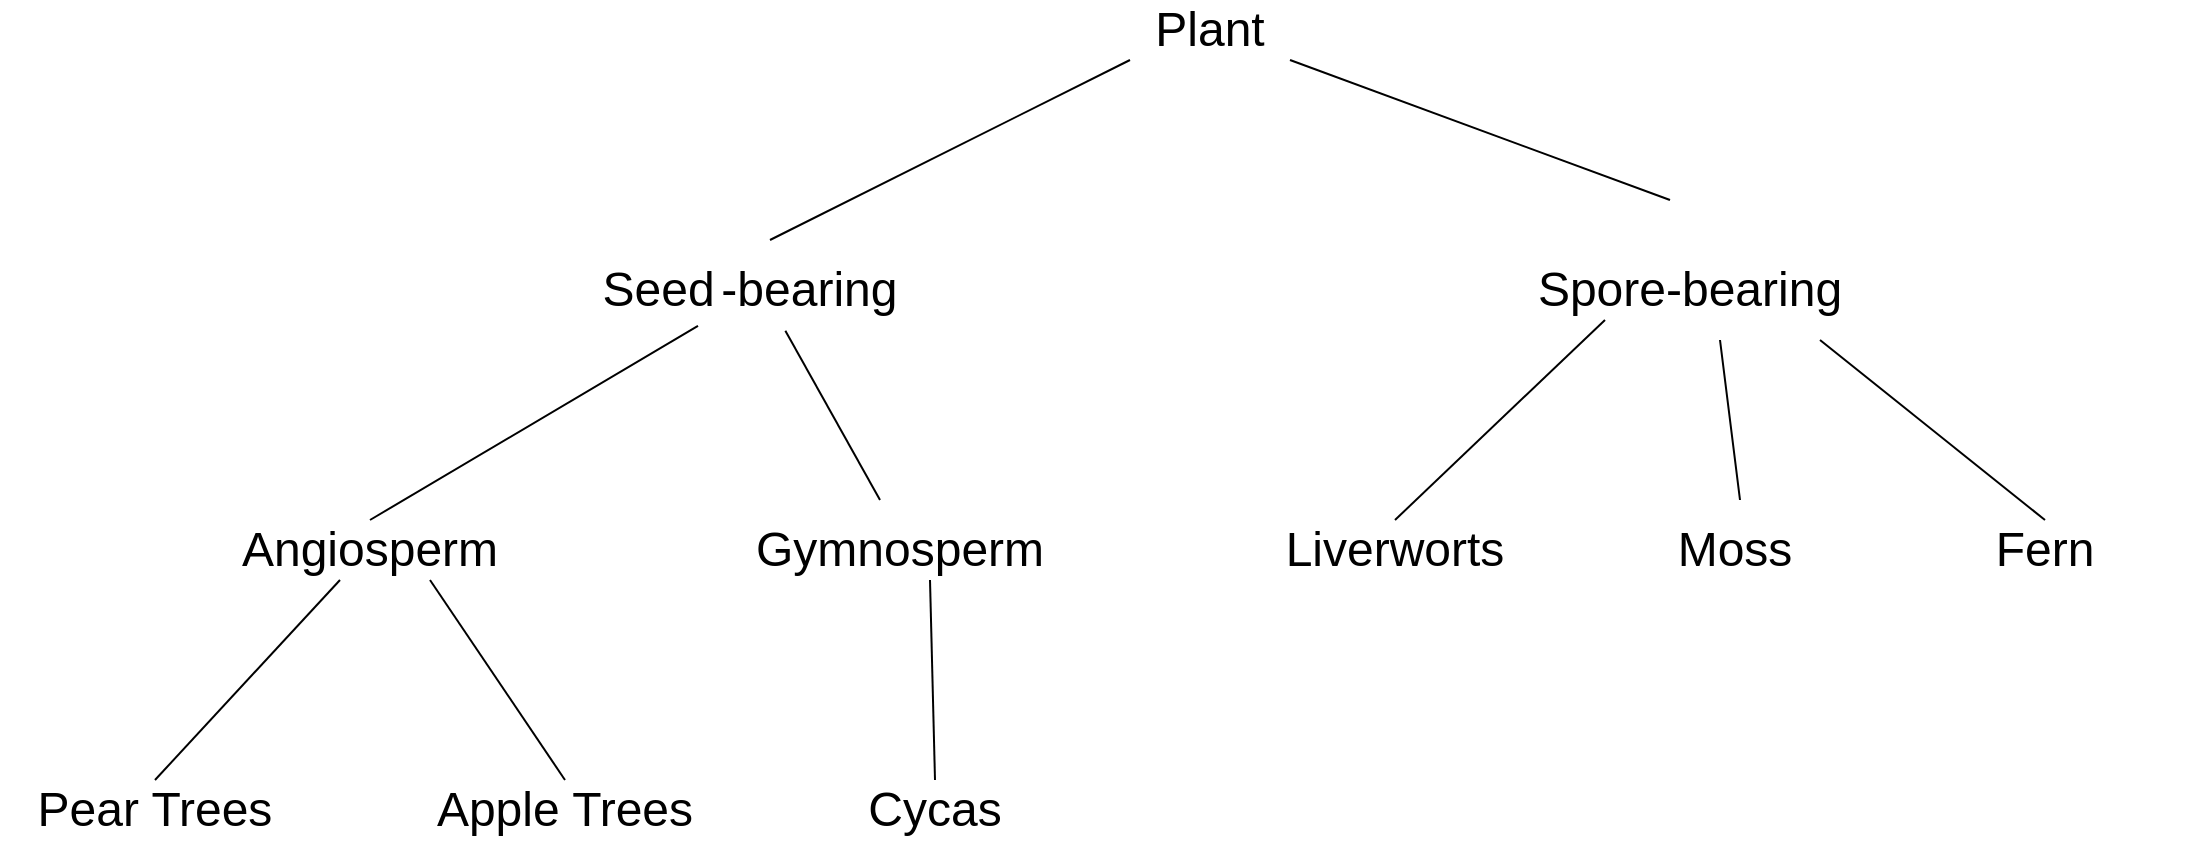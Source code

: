 <mxfile version="24.6.5" type="google">
  <diagram name="Page-1" id="mc7ouhuyK3qoyrqMmPpB">
    <mxGraphModel grid="1" page="1" gridSize="10" guides="1" tooltips="1" connect="1" arrows="1" fold="1" pageScale="1" pageWidth="1200" pageHeight="1600" math="0" shadow="0">
      <root>
        <mxCell id="0" />
        <mxCell id="1" parent="0" />
        <mxCell id="odnZHVul3WYB3OMLnSqF-1" value="&lt;font style=&quot;font-size: 24px;&quot;&gt;Plant&lt;/font&gt;" style="text;html=1;align=center;verticalAlign=middle;whiteSpace=wrap;rounded=0;" vertex="1" parent="1">
          <mxGeometry x="675" y="150" width="60" height="30" as="geometry" />
        </mxCell>
        <mxCell id="odnZHVul3WYB3OMLnSqF-2" value="&lt;font style=&quot;font-size: 24px;&quot;&gt;Angiosperm&lt;/font&gt;" style="text;html=1;align=center;verticalAlign=middle;whiteSpace=wrap;rounded=0;" vertex="1" parent="1">
          <mxGeometry x="255" y="410" width="60" height="30" as="geometry" />
        </mxCell>
        <mxCell id="odnZHVul3WYB3OMLnSqF-3" value="&lt;font style=&quot;font-size: 24px;&quot;&gt;Gymnosperm&lt;/font&gt;" style="text;html=1;align=center;verticalAlign=middle;whiteSpace=wrap;rounded=0;" vertex="1" parent="1">
          <mxGeometry x="520" y="410" width="60" height="30" as="geometry" />
        </mxCell>
        <mxCell id="V-0p3fVZk9utnxFeKywN-9" value="&lt;span style=&quot;font-size: 24px;&quot;&gt;Pear Trees&lt;/span&gt;" style="text;html=1;align=center;verticalAlign=middle;whiteSpace=wrap;rounded=0;" vertex="1" parent="1">
          <mxGeometry x="100" y="540" width="155" height="30" as="geometry" />
        </mxCell>
        <mxCell id="V-0p3fVZk9utnxFeKywN-10" value="&lt;span style=&quot;font-size: 24px;&quot;&gt;Apple Trees&lt;/span&gt;" style="text;html=1;align=center;verticalAlign=middle;whiteSpace=wrap;rounded=0;" vertex="1" parent="1">
          <mxGeometry x="305" y="540" width="155" height="30" as="geometry" />
        </mxCell>
        <mxCell id="odnZHVul3WYB3OMLnSqF-23" value="" style="endArrow=none;html=1;rounded=0;" edge="1" parent="1">
          <mxGeometry width="50" height="50" relative="1" as="geometry">
            <mxPoint x="485" y="270" as="sourcePoint" />
            <mxPoint x="665" y="180" as="targetPoint" />
          </mxGeometry>
        </mxCell>
        <mxCell id="V-0p3fVZk9utnxFeKywN-11" value="" style="endArrow=none;html=1;rounded=0;exitX=0.5;exitY=0;exitDx=0;exitDy=0;entryX=0.25;entryY=1;entryDx=0;entryDy=0;" edge="1" parent="1" source="V-0p3fVZk9utnxFeKywN-9" target="odnZHVul3WYB3OMLnSqF-2">
          <mxGeometry width="50" height="50" relative="1" as="geometry">
            <mxPoint x="475" y="440" as="sourcePoint" />
            <mxPoint x="525" y="390" as="targetPoint" />
          </mxGeometry>
        </mxCell>
        <mxCell id="V-0p3fVZk9utnxFeKywN-13" value="" style="endArrow=none;html=1;rounded=0;entryX=1;entryY=1;entryDx=0;entryDy=0;exitX=0.5;exitY=0;exitDx=0;exitDy=0;" edge="1" parent="1" source="V-0p3fVZk9utnxFeKywN-10" target="odnZHVul3WYB3OMLnSqF-2">
          <mxGeometry width="50" height="50" relative="1" as="geometry">
            <mxPoint x="475" y="550" as="sourcePoint" />
            <mxPoint x="525" y="500" as="targetPoint" />
          </mxGeometry>
        </mxCell>
        <mxCell id="odnZHVul3WYB3OMLnSqF-24" value="" style="endArrow=none;html=1;rounded=0;" edge="1" parent="1">
          <mxGeometry width="50" height="50" relative="1" as="geometry">
            <mxPoint x="745" y="180" as="sourcePoint" />
            <mxPoint x="935" y="250" as="targetPoint" />
          </mxGeometry>
        </mxCell>
        <mxCell id="V-0p3fVZk9utnxFeKywN-14" value="" style="endArrow=none;html=1;rounded=0;entryX=0.75;entryY=1;entryDx=0;entryDy=0;exitX=0.5;exitY=0;exitDx=0;exitDy=0;" edge="1" parent="1" source="V-0p3fVZk9utnxFeKywN-15" target="odnZHVul3WYB3OMLnSqF-3">
          <mxGeometry width="50" height="50" relative="1" as="geometry">
            <mxPoint x="500" y="520" as="sourcePoint" />
            <mxPoint x="510" y="500" as="targetPoint" />
          </mxGeometry>
        </mxCell>
        <mxCell id="V-0p3fVZk9utnxFeKywN-15" value="&lt;span style=&quot;font-size: 24px;&quot;&gt;Cycas&lt;/span&gt;" style="text;html=1;align=center;verticalAlign=middle;whiteSpace=wrap;rounded=0;" vertex="1" parent="1">
          <mxGeometry x="490" y="540" width="155" height="30" as="geometry" />
        </mxCell>
        <mxCell id="hJu-uhawQqHCtF6-Uh9h-1" value="&lt;font style=&quot;font-size: 24px;&quot;&gt;Spore-bearing&lt;/font&gt;" style="text;html=1;align=center;verticalAlign=middle;whiteSpace=wrap;rounded=0;" vertex="1" parent="1">
          <mxGeometry x="860" y="280" width="170" height="30" as="geometry" />
        </mxCell>
        <mxCell id="hJu-uhawQqHCtF6-Uh9h-3" value="&lt;font style=&quot;font-size: 24px;&quot;&gt;Seed&lt;/font&gt;&amp;nbsp;&lt;span style=&quot;font-size: 24px;&quot;&gt;-bearing&lt;/span&gt;" style="text;html=1;align=center;verticalAlign=middle;whiteSpace=wrap;rounded=0;" vertex="1" parent="1">
          <mxGeometry x="390" y="280" width="170" height="30" as="geometry" />
        </mxCell>
        <mxCell id="hJu-uhawQqHCtF6-Uh9h-6" value="" style="endArrow=none;html=1;rounded=0;entryX=0.347;entryY=1.098;entryDx=0;entryDy=0;entryPerimeter=0;exitX=0.5;exitY=0;exitDx=0;exitDy=0;" edge="1" parent="1" source="odnZHVul3WYB3OMLnSqF-2" target="hJu-uhawQqHCtF6-Uh9h-3">
          <mxGeometry width="50" height="50" relative="1" as="geometry">
            <mxPoint x="630" y="520" as="sourcePoint" />
            <mxPoint x="680" y="470" as="targetPoint" />
          </mxGeometry>
        </mxCell>
        <mxCell id="hJu-uhawQqHCtF6-Uh9h-7" value="" style="endArrow=none;html=1;rounded=0;entryX=0.604;entryY=1.179;entryDx=0;entryDy=0;entryPerimeter=0;" edge="1" parent="1" target="hJu-uhawQqHCtF6-Uh9h-3">
          <mxGeometry width="50" height="50" relative="1" as="geometry">
            <mxPoint x="540" y="400" as="sourcePoint" />
            <mxPoint x="680" y="470" as="targetPoint" />
          </mxGeometry>
        </mxCell>
        <mxCell id="hJu-uhawQqHCtF6-Uh9h-8" value="&lt;span style=&quot;font-size: 24px;&quot;&gt;Fern&lt;/span&gt;" style="text;html=1;align=center;verticalAlign=middle;whiteSpace=wrap;rounded=0;" vertex="1" parent="1">
          <mxGeometry x="1045" y="410" width="155" height="30" as="geometry" />
        </mxCell>
        <mxCell id="hJu-uhawQqHCtF6-Uh9h-9" value="" style="endArrow=none;html=1;rounded=0;exitX=0.5;exitY=0;exitDx=0;exitDy=0;" edge="1" parent="1" source="hJu-uhawQqHCtF6-Uh9h-8">
          <mxGeometry width="50" height="50" relative="1" as="geometry">
            <mxPoint x="630" y="520" as="sourcePoint" />
            <mxPoint x="1010" y="320" as="targetPoint" />
          </mxGeometry>
        </mxCell>
        <mxCell id="9jke6K827Fl3YFmtGC6e-7" value="&lt;span style=&quot;font-size: 24px;&quot;&gt;Moss&lt;/span&gt;" style="text;html=1;align=center;verticalAlign=middle;whiteSpace=wrap;rounded=0;" vertex="1" parent="1">
          <mxGeometry x="890" y="410" width="155" height="30" as="geometry" />
        </mxCell>
        <mxCell id="9jke6K827Fl3YFmtGC6e-8" value="&lt;span style=&quot;font-size: 24px;&quot;&gt;Liverworts&lt;/span&gt;" style="text;html=1;align=center;verticalAlign=middle;whiteSpace=wrap;rounded=0;" vertex="1" parent="1">
          <mxGeometry x="720" y="410" width="155" height="30" as="geometry" />
        </mxCell>
        <mxCell id="9jke6K827Fl3YFmtGC6e-9" value="" style="endArrow=none;html=1;rounded=0;fontSize=12;startSize=8;endSize=8;curved=1;" edge="1" parent="1">
          <mxGeometry width="50" height="50" relative="1" as="geometry">
            <mxPoint x="970" y="400" as="sourcePoint" />
            <mxPoint x="960" y="320" as="targetPoint" />
          </mxGeometry>
        </mxCell>
        <mxCell id="hJu-uhawQqHCtF6-Uh9h-11" value="" style="endArrow=none;html=1;rounded=0;entryX=0.25;entryY=1;entryDx=0;entryDy=0;exitX=0.5;exitY=0;exitDx=0;exitDy=0;" edge="1" parent="1" source="9jke6K827Fl3YFmtGC6e-8" target="hJu-uhawQqHCtF6-Uh9h-1">
          <mxGeometry width="50" height="50" relative="1" as="geometry">
            <mxPoint x="630" y="520" as="sourcePoint" />
            <mxPoint x="680" y="470" as="targetPoint" />
          </mxGeometry>
        </mxCell>
      </root>
    </mxGraphModel>
  </diagram>
</mxfile>
